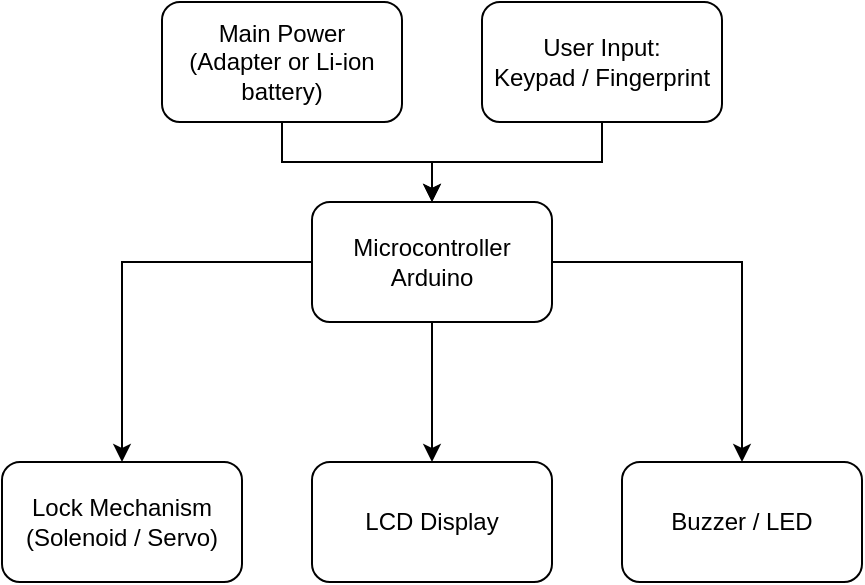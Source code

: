 <mxfile version="26.0.11">
  <diagram name="Page-1" id="ysvRbG7KKsWrp8eyx3KQ">
    <mxGraphModel dx="474" dy="798" grid="1" gridSize="10" guides="1" tooltips="1" connect="1" arrows="1" fold="1" page="1" pageScale="1" pageWidth="850" pageHeight="1100" math="0" shadow="0">
      <root>
        <object label="" id="0">
          <mxCell />
        </object>
        <mxCell id="1" parent="0" />
        <mxCell id="JNXkOQ7XTJxNFgtDe8OC-9" value="" style="edgeStyle=orthogonalEdgeStyle;rounded=0;orthogonalLoop=1;jettySize=auto;html=1;" parent="1" source="JNXkOQ7XTJxNFgtDe8OC-1" target="JNXkOQ7XTJxNFgtDe8OC-3" edge="1">
          <mxGeometry relative="1" as="geometry" />
        </mxCell>
        <mxCell id="JNXkOQ7XTJxNFgtDe8OC-13" value="" style="edgeStyle=orthogonalEdgeStyle;rounded=0;orthogonalLoop=1;jettySize=auto;html=1;" parent="1" source="JNXkOQ7XTJxNFgtDe8OC-1" target="JNXkOQ7XTJxNFgtDe8OC-5" edge="1">
          <mxGeometry relative="1" as="geometry" />
        </mxCell>
        <mxCell id="pZQB2Gb_S0MmkvTdiOnm-2" style="edgeStyle=orthogonalEdgeStyle;rounded=0;orthogonalLoop=1;jettySize=auto;html=1;entryX=0.5;entryY=0;entryDx=0;entryDy=0;" edge="1" parent="1" source="JNXkOQ7XTJxNFgtDe8OC-1" target="JNXkOQ7XTJxNFgtDe8OC-6">
          <mxGeometry relative="1" as="geometry" />
        </mxCell>
        <mxCell id="JNXkOQ7XTJxNFgtDe8OC-1" value="Microcontroller&lt;div&gt;Arduino&lt;/div&gt;" style="rounded=1;whiteSpace=wrap;html=1;" parent="1" vertex="1">
          <mxGeometry x="365" y="180" width="120" height="60" as="geometry" />
        </mxCell>
        <mxCell id="JNXkOQ7XTJxNFgtDe8OC-3" value="LCD Display" style="rounded=1;whiteSpace=wrap;html=1;" parent="1" vertex="1">
          <mxGeometry x="365" y="310" width="120" height="60" as="geometry" />
        </mxCell>
        <mxCell id="JNXkOQ7XTJxNFgtDe8OC-5" value="Buzzer / LED" style="rounded=1;whiteSpace=wrap;html=1;" parent="1" vertex="1">
          <mxGeometry x="520" y="310" width="120" height="60" as="geometry" />
        </mxCell>
        <mxCell id="JNXkOQ7XTJxNFgtDe8OC-6" value="Lock Mechanism&lt;div&gt;(Solenoid / Servo)&lt;/div&gt;" style="rounded=1;whiteSpace=wrap;html=1;" parent="1" vertex="1">
          <mxGeometry x="210" y="310" width="120" height="60" as="geometry" />
        </mxCell>
        <mxCell id="pZQB2Gb_S0MmkvTdiOnm-1" value="" style="edgeStyle=orthogonalEdgeStyle;rounded=0;orthogonalLoop=1;jettySize=auto;html=1;" edge="1" parent="1" source="JNXkOQ7XTJxNFgtDe8OC-8" target="JNXkOQ7XTJxNFgtDe8OC-1">
          <mxGeometry relative="1" as="geometry" />
        </mxCell>
        <mxCell id="JNXkOQ7XTJxNFgtDe8OC-8" value="User Input:&lt;br&gt;Keypad / Fingerprint" style="rounded=1;whiteSpace=wrap;html=1;shape=label;fixedSize=1;aspect=fixed;" parent="1" vertex="1">
          <mxGeometry x="450" y="80" width="120" height="60" as="geometry" />
        </mxCell>
        <mxCell id="pZQB2Gb_S0MmkvTdiOnm-6" value="" style="edgeStyle=orthogonalEdgeStyle;rounded=0;orthogonalLoop=1;jettySize=auto;html=1;" edge="1" parent="1" source="pZQB2Gb_S0MmkvTdiOnm-5" target="JNXkOQ7XTJxNFgtDe8OC-1">
          <mxGeometry relative="1" as="geometry" />
        </mxCell>
        <mxCell id="pZQB2Gb_S0MmkvTdiOnm-5" value="Main Power&lt;div&gt;(Adapter or Li-ion battery)&lt;/div&gt;" style="rounded=1;whiteSpace=wrap;html=1;shape=label;fixedSize=1;aspect=fixed;" vertex="1" parent="1">
          <mxGeometry x="290" y="80" width="120" height="60" as="geometry" />
        </mxCell>
      </root>
    </mxGraphModel>
  </diagram>
</mxfile>
